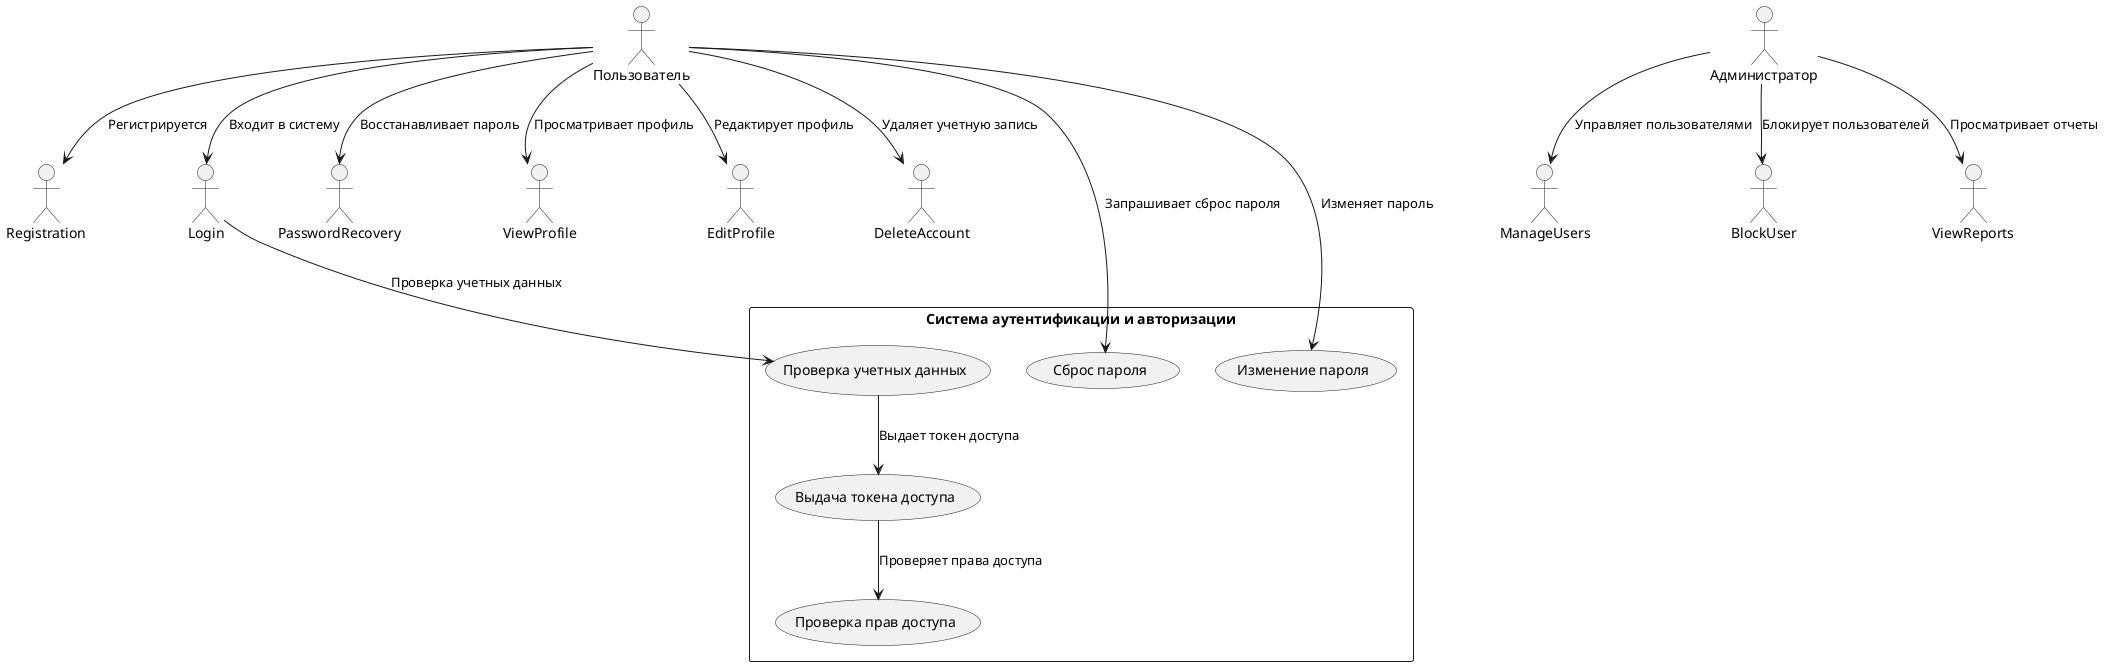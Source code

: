@startuml

actor "Пользователь" as User
actor "Администратор" as Admin

rectangle "Система аутентификации и авторизации" {
    (Проверка учетных данных) as CheckCredentials
    (Выдача токена доступа) as IssueAccessToken
    (Проверка прав доступа) as CheckAccessRights
    
    (Сброс пароля) as ResetPassword
    (Изменение пароля) as ChangePassword
}

User --> Registration : "Регистрируется"
User --> Login : "Входит в систему"
Login --> CheckCredentials : "Проверка учетных данных"
CheckCredentials --> IssueAccessToken : "Выдает токен доступа"
IssueAccessToken --> CheckAccessRights : "Проверяет права доступа"
User --> PasswordRecovery : "Восстанавливает пароль"
User --> ResetPassword : "Запрашивает сброс пароля"
User --> ChangePassword : "Изменяет пароль"
User --> ViewProfile : "Просматривает профиль"
User --> EditProfile : "Редактирует профиль"
User --> DeleteAccount : "Удаляет учетную запись"

Admin --> ManageUsers : "Управляет пользователями"
Admin --> BlockUser : "Блокирует пользователей"
Admin --> ViewReports : "Просматривает отчеты"

@enduml
